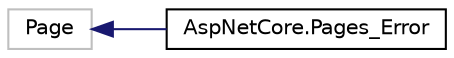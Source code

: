 digraph "Graphe hiérarchique des classes"
{
 // INTERACTIVE_SVG=YES
 // LATEX_PDF_SIZE
  edge [fontname="Helvetica",fontsize="10",labelfontname="Helvetica",labelfontsize="10"];
  node [fontname="Helvetica",fontsize="10",shape=record];
  rankdir="LR";
  Node12 [label="Page",height=0.2,width=0.4,color="grey75", fillcolor="white", style="filled",tooltip=" "];
  Node12 -> Node0 [dir="back",color="midnightblue",fontsize="10",style="solid",fontname="Helvetica"];
  Node0 [label="AspNetCore.Pages_Error",height=0.2,width=0.4,color="black", fillcolor="white", style="filled",URL="$class_asp_net_core_1_1_pages___error.html",tooltip=" "];
}

